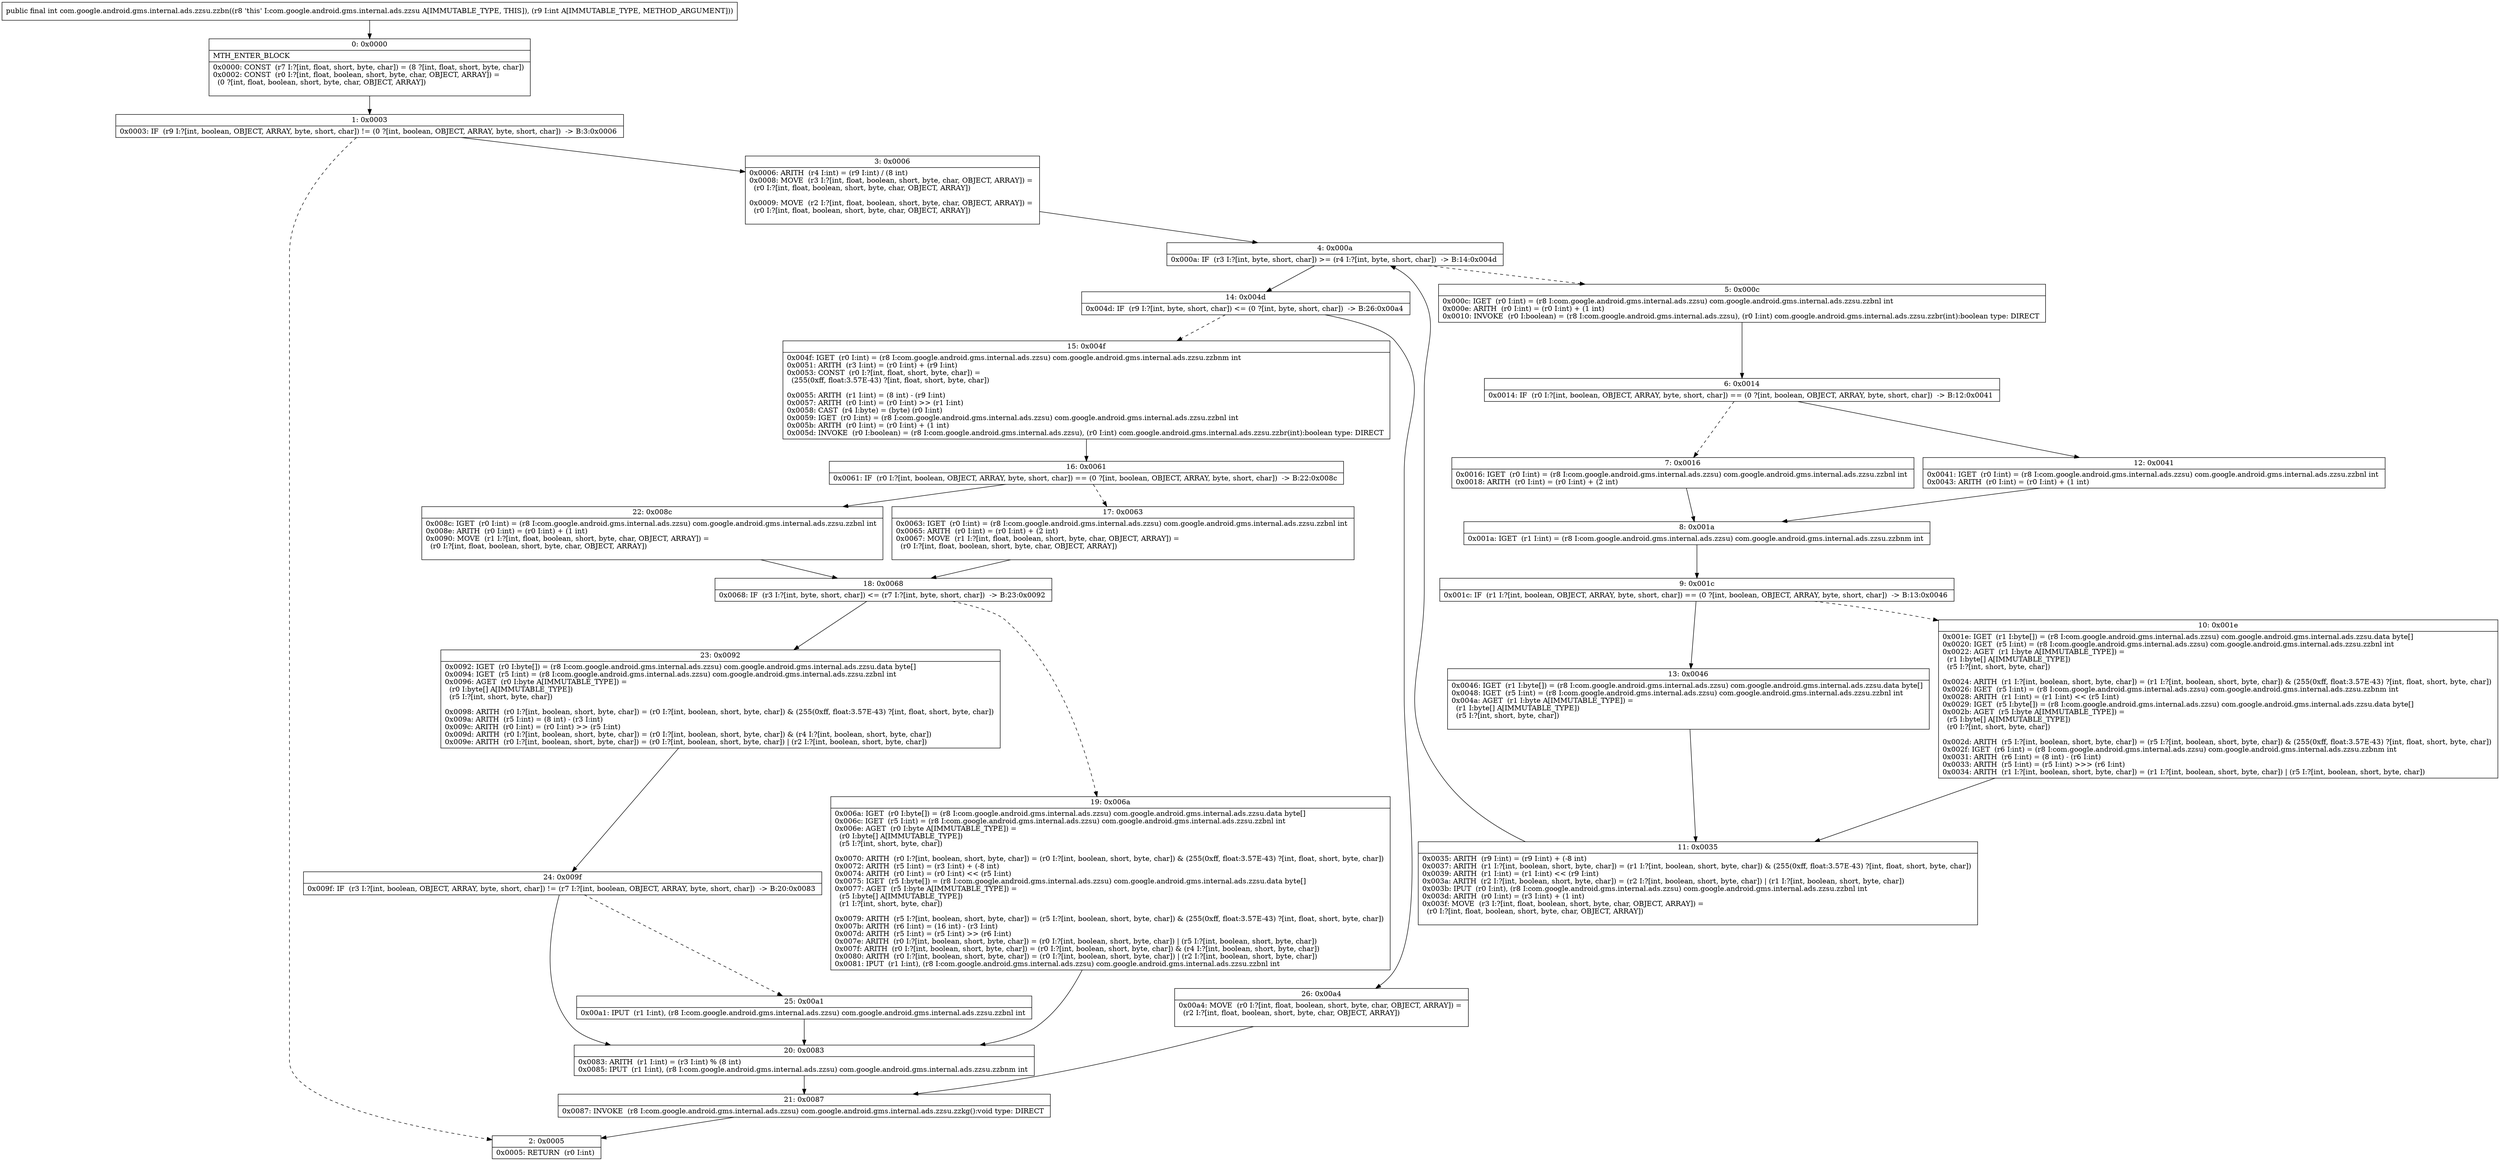 digraph "CFG forcom.google.android.gms.internal.ads.zzsu.zzbn(I)I" {
Node_0 [shape=record,label="{0\:\ 0x0000|MTH_ENTER_BLOCK\l|0x0000: CONST  (r7 I:?[int, float, short, byte, char]) = (8 ?[int, float, short, byte, char]) \l0x0002: CONST  (r0 I:?[int, float, boolean, short, byte, char, OBJECT, ARRAY]) = \l  (0 ?[int, float, boolean, short, byte, char, OBJECT, ARRAY])\l \l}"];
Node_1 [shape=record,label="{1\:\ 0x0003|0x0003: IF  (r9 I:?[int, boolean, OBJECT, ARRAY, byte, short, char]) != (0 ?[int, boolean, OBJECT, ARRAY, byte, short, char])  \-\> B:3:0x0006 \l}"];
Node_2 [shape=record,label="{2\:\ 0x0005|0x0005: RETURN  (r0 I:int) \l}"];
Node_3 [shape=record,label="{3\:\ 0x0006|0x0006: ARITH  (r4 I:int) = (r9 I:int) \/ (8 int) \l0x0008: MOVE  (r3 I:?[int, float, boolean, short, byte, char, OBJECT, ARRAY]) = \l  (r0 I:?[int, float, boolean, short, byte, char, OBJECT, ARRAY])\l \l0x0009: MOVE  (r2 I:?[int, float, boolean, short, byte, char, OBJECT, ARRAY]) = \l  (r0 I:?[int, float, boolean, short, byte, char, OBJECT, ARRAY])\l \l}"];
Node_4 [shape=record,label="{4\:\ 0x000a|0x000a: IF  (r3 I:?[int, byte, short, char]) \>= (r4 I:?[int, byte, short, char])  \-\> B:14:0x004d \l}"];
Node_5 [shape=record,label="{5\:\ 0x000c|0x000c: IGET  (r0 I:int) = (r8 I:com.google.android.gms.internal.ads.zzsu) com.google.android.gms.internal.ads.zzsu.zzbnl int \l0x000e: ARITH  (r0 I:int) = (r0 I:int) + (1 int) \l0x0010: INVOKE  (r0 I:boolean) = (r8 I:com.google.android.gms.internal.ads.zzsu), (r0 I:int) com.google.android.gms.internal.ads.zzsu.zzbr(int):boolean type: DIRECT \l}"];
Node_6 [shape=record,label="{6\:\ 0x0014|0x0014: IF  (r0 I:?[int, boolean, OBJECT, ARRAY, byte, short, char]) == (0 ?[int, boolean, OBJECT, ARRAY, byte, short, char])  \-\> B:12:0x0041 \l}"];
Node_7 [shape=record,label="{7\:\ 0x0016|0x0016: IGET  (r0 I:int) = (r8 I:com.google.android.gms.internal.ads.zzsu) com.google.android.gms.internal.ads.zzsu.zzbnl int \l0x0018: ARITH  (r0 I:int) = (r0 I:int) + (2 int) \l}"];
Node_8 [shape=record,label="{8\:\ 0x001a|0x001a: IGET  (r1 I:int) = (r8 I:com.google.android.gms.internal.ads.zzsu) com.google.android.gms.internal.ads.zzsu.zzbnm int \l}"];
Node_9 [shape=record,label="{9\:\ 0x001c|0x001c: IF  (r1 I:?[int, boolean, OBJECT, ARRAY, byte, short, char]) == (0 ?[int, boolean, OBJECT, ARRAY, byte, short, char])  \-\> B:13:0x0046 \l}"];
Node_10 [shape=record,label="{10\:\ 0x001e|0x001e: IGET  (r1 I:byte[]) = (r8 I:com.google.android.gms.internal.ads.zzsu) com.google.android.gms.internal.ads.zzsu.data byte[] \l0x0020: IGET  (r5 I:int) = (r8 I:com.google.android.gms.internal.ads.zzsu) com.google.android.gms.internal.ads.zzsu.zzbnl int \l0x0022: AGET  (r1 I:byte A[IMMUTABLE_TYPE]) = \l  (r1 I:byte[] A[IMMUTABLE_TYPE])\l  (r5 I:?[int, short, byte, char])\l \l0x0024: ARITH  (r1 I:?[int, boolean, short, byte, char]) = (r1 I:?[int, boolean, short, byte, char]) & (255(0xff, float:3.57E\-43) ?[int, float, short, byte, char]) \l0x0026: IGET  (r5 I:int) = (r8 I:com.google.android.gms.internal.ads.zzsu) com.google.android.gms.internal.ads.zzsu.zzbnm int \l0x0028: ARITH  (r1 I:int) = (r1 I:int) \<\< (r5 I:int) \l0x0029: IGET  (r5 I:byte[]) = (r8 I:com.google.android.gms.internal.ads.zzsu) com.google.android.gms.internal.ads.zzsu.data byte[] \l0x002b: AGET  (r5 I:byte A[IMMUTABLE_TYPE]) = \l  (r5 I:byte[] A[IMMUTABLE_TYPE])\l  (r0 I:?[int, short, byte, char])\l \l0x002d: ARITH  (r5 I:?[int, boolean, short, byte, char]) = (r5 I:?[int, boolean, short, byte, char]) & (255(0xff, float:3.57E\-43) ?[int, float, short, byte, char]) \l0x002f: IGET  (r6 I:int) = (r8 I:com.google.android.gms.internal.ads.zzsu) com.google.android.gms.internal.ads.zzsu.zzbnm int \l0x0031: ARITH  (r6 I:int) = (8 int) \- (r6 I:int) \l0x0033: ARITH  (r5 I:int) = (r5 I:int) \>\>\> (r6 I:int) \l0x0034: ARITH  (r1 I:?[int, boolean, short, byte, char]) = (r1 I:?[int, boolean, short, byte, char]) \| (r5 I:?[int, boolean, short, byte, char]) \l}"];
Node_11 [shape=record,label="{11\:\ 0x0035|0x0035: ARITH  (r9 I:int) = (r9 I:int) + (\-8 int) \l0x0037: ARITH  (r1 I:?[int, boolean, short, byte, char]) = (r1 I:?[int, boolean, short, byte, char]) & (255(0xff, float:3.57E\-43) ?[int, float, short, byte, char]) \l0x0039: ARITH  (r1 I:int) = (r1 I:int) \<\< (r9 I:int) \l0x003a: ARITH  (r2 I:?[int, boolean, short, byte, char]) = (r2 I:?[int, boolean, short, byte, char]) \| (r1 I:?[int, boolean, short, byte, char]) \l0x003b: IPUT  (r0 I:int), (r8 I:com.google.android.gms.internal.ads.zzsu) com.google.android.gms.internal.ads.zzsu.zzbnl int \l0x003d: ARITH  (r0 I:int) = (r3 I:int) + (1 int) \l0x003f: MOVE  (r3 I:?[int, float, boolean, short, byte, char, OBJECT, ARRAY]) = \l  (r0 I:?[int, float, boolean, short, byte, char, OBJECT, ARRAY])\l \l}"];
Node_12 [shape=record,label="{12\:\ 0x0041|0x0041: IGET  (r0 I:int) = (r8 I:com.google.android.gms.internal.ads.zzsu) com.google.android.gms.internal.ads.zzsu.zzbnl int \l0x0043: ARITH  (r0 I:int) = (r0 I:int) + (1 int) \l}"];
Node_13 [shape=record,label="{13\:\ 0x0046|0x0046: IGET  (r1 I:byte[]) = (r8 I:com.google.android.gms.internal.ads.zzsu) com.google.android.gms.internal.ads.zzsu.data byte[] \l0x0048: IGET  (r5 I:int) = (r8 I:com.google.android.gms.internal.ads.zzsu) com.google.android.gms.internal.ads.zzsu.zzbnl int \l0x004a: AGET  (r1 I:byte A[IMMUTABLE_TYPE]) = \l  (r1 I:byte[] A[IMMUTABLE_TYPE])\l  (r5 I:?[int, short, byte, char])\l \l}"];
Node_14 [shape=record,label="{14\:\ 0x004d|0x004d: IF  (r9 I:?[int, byte, short, char]) \<= (0 ?[int, byte, short, char])  \-\> B:26:0x00a4 \l}"];
Node_15 [shape=record,label="{15\:\ 0x004f|0x004f: IGET  (r0 I:int) = (r8 I:com.google.android.gms.internal.ads.zzsu) com.google.android.gms.internal.ads.zzsu.zzbnm int \l0x0051: ARITH  (r3 I:int) = (r0 I:int) + (r9 I:int) \l0x0053: CONST  (r0 I:?[int, float, short, byte, char]) = \l  (255(0xff, float:3.57E\-43) ?[int, float, short, byte, char])\l \l0x0055: ARITH  (r1 I:int) = (8 int) \- (r9 I:int) \l0x0057: ARITH  (r0 I:int) = (r0 I:int) \>\> (r1 I:int) \l0x0058: CAST  (r4 I:byte) = (byte) (r0 I:int) \l0x0059: IGET  (r0 I:int) = (r8 I:com.google.android.gms.internal.ads.zzsu) com.google.android.gms.internal.ads.zzsu.zzbnl int \l0x005b: ARITH  (r0 I:int) = (r0 I:int) + (1 int) \l0x005d: INVOKE  (r0 I:boolean) = (r8 I:com.google.android.gms.internal.ads.zzsu), (r0 I:int) com.google.android.gms.internal.ads.zzsu.zzbr(int):boolean type: DIRECT \l}"];
Node_16 [shape=record,label="{16\:\ 0x0061|0x0061: IF  (r0 I:?[int, boolean, OBJECT, ARRAY, byte, short, char]) == (0 ?[int, boolean, OBJECT, ARRAY, byte, short, char])  \-\> B:22:0x008c \l}"];
Node_17 [shape=record,label="{17\:\ 0x0063|0x0063: IGET  (r0 I:int) = (r8 I:com.google.android.gms.internal.ads.zzsu) com.google.android.gms.internal.ads.zzsu.zzbnl int \l0x0065: ARITH  (r0 I:int) = (r0 I:int) + (2 int) \l0x0067: MOVE  (r1 I:?[int, float, boolean, short, byte, char, OBJECT, ARRAY]) = \l  (r0 I:?[int, float, boolean, short, byte, char, OBJECT, ARRAY])\l \l}"];
Node_18 [shape=record,label="{18\:\ 0x0068|0x0068: IF  (r3 I:?[int, byte, short, char]) \<= (r7 I:?[int, byte, short, char])  \-\> B:23:0x0092 \l}"];
Node_19 [shape=record,label="{19\:\ 0x006a|0x006a: IGET  (r0 I:byte[]) = (r8 I:com.google.android.gms.internal.ads.zzsu) com.google.android.gms.internal.ads.zzsu.data byte[] \l0x006c: IGET  (r5 I:int) = (r8 I:com.google.android.gms.internal.ads.zzsu) com.google.android.gms.internal.ads.zzsu.zzbnl int \l0x006e: AGET  (r0 I:byte A[IMMUTABLE_TYPE]) = \l  (r0 I:byte[] A[IMMUTABLE_TYPE])\l  (r5 I:?[int, short, byte, char])\l \l0x0070: ARITH  (r0 I:?[int, boolean, short, byte, char]) = (r0 I:?[int, boolean, short, byte, char]) & (255(0xff, float:3.57E\-43) ?[int, float, short, byte, char]) \l0x0072: ARITH  (r5 I:int) = (r3 I:int) + (\-8 int) \l0x0074: ARITH  (r0 I:int) = (r0 I:int) \<\< (r5 I:int) \l0x0075: IGET  (r5 I:byte[]) = (r8 I:com.google.android.gms.internal.ads.zzsu) com.google.android.gms.internal.ads.zzsu.data byte[] \l0x0077: AGET  (r5 I:byte A[IMMUTABLE_TYPE]) = \l  (r5 I:byte[] A[IMMUTABLE_TYPE])\l  (r1 I:?[int, short, byte, char])\l \l0x0079: ARITH  (r5 I:?[int, boolean, short, byte, char]) = (r5 I:?[int, boolean, short, byte, char]) & (255(0xff, float:3.57E\-43) ?[int, float, short, byte, char]) \l0x007b: ARITH  (r6 I:int) = (16 int) \- (r3 I:int) \l0x007d: ARITH  (r5 I:int) = (r5 I:int) \>\> (r6 I:int) \l0x007e: ARITH  (r0 I:?[int, boolean, short, byte, char]) = (r0 I:?[int, boolean, short, byte, char]) \| (r5 I:?[int, boolean, short, byte, char]) \l0x007f: ARITH  (r0 I:?[int, boolean, short, byte, char]) = (r0 I:?[int, boolean, short, byte, char]) & (r4 I:?[int, boolean, short, byte, char]) \l0x0080: ARITH  (r0 I:?[int, boolean, short, byte, char]) = (r0 I:?[int, boolean, short, byte, char]) \| (r2 I:?[int, boolean, short, byte, char]) \l0x0081: IPUT  (r1 I:int), (r8 I:com.google.android.gms.internal.ads.zzsu) com.google.android.gms.internal.ads.zzsu.zzbnl int \l}"];
Node_20 [shape=record,label="{20\:\ 0x0083|0x0083: ARITH  (r1 I:int) = (r3 I:int) % (8 int) \l0x0085: IPUT  (r1 I:int), (r8 I:com.google.android.gms.internal.ads.zzsu) com.google.android.gms.internal.ads.zzsu.zzbnm int \l}"];
Node_21 [shape=record,label="{21\:\ 0x0087|0x0087: INVOKE  (r8 I:com.google.android.gms.internal.ads.zzsu) com.google.android.gms.internal.ads.zzsu.zzkg():void type: DIRECT \l}"];
Node_22 [shape=record,label="{22\:\ 0x008c|0x008c: IGET  (r0 I:int) = (r8 I:com.google.android.gms.internal.ads.zzsu) com.google.android.gms.internal.ads.zzsu.zzbnl int \l0x008e: ARITH  (r0 I:int) = (r0 I:int) + (1 int) \l0x0090: MOVE  (r1 I:?[int, float, boolean, short, byte, char, OBJECT, ARRAY]) = \l  (r0 I:?[int, float, boolean, short, byte, char, OBJECT, ARRAY])\l \l}"];
Node_23 [shape=record,label="{23\:\ 0x0092|0x0092: IGET  (r0 I:byte[]) = (r8 I:com.google.android.gms.internal.ads.zzsu) com.google.android.gms.internal.ads.zzsu.data byte[] \l0x0094: IGET  (r5 I:int) = (r8 I:com.google.android.gms.internal.ads.zzsu) com.google.android.gms.internal.ads.zzsu.zzbnl int \l0x0096: AGET  (r0 I:byte A[IMMUTABLE_TYPE]) = \l  (r0 I:byte[] A[IMMUTABLE_TYPE])\l  (r5 I:?[int, short, byte, char])\l \l0x0098: ARITH  (r0 I:?[int, boolean, short, byte, char]) = (r0 I:?[int, boolean, short, byte, char]) & (255(0xff, float:3.57E\-43) ?[int, float, short, byte, char]) \l0x009a: ARITH  (r5 I:int) = (8 int) \- (r3 I:int) \l0x009c: ARITH  (r0 I:int) = (r0 I:int) \>\> (r5 I:int) \l0x009d: ARITH  (r0 I:?[int, boolean, short, byte, char]) = (r0 I:?[int, boolean, short, byte, char]) & (r4 I:?[int, boolean, short, byte, char]) \l0x009e: ARITH  (r0 I:?[int, boolean, short, byte, char]) = (r0 I:?[int, boolean, short, byte, char]) \| (r2 I:?[int, boolean, short, byte, char]) \l}"];
Node_24 [shape=record,label="{24\:\ 0x009f|0x009f: IF  (r3 I:?[int, boolean, OBJECT, ARRAY, byte, short, char]) != (r7 I:?[int, boolean, OBJECT, ARRAY, byte, short, char])  \-\> B:20:0x0083 \l}"];
Node_25 [shape=record,label="{25\:\ 0x00a1|0x00a1: IPUT  (r1 I:int), (r8 I:com.google.android.gms.internal.ads.zzsu) com.google.android.gms.internal.ads.zzsu.zzbnl int \l}"];
Node_26 [shape=record,label="{26\:\ 0x00a4|0x00a4: MOVE  (r0 I:?[int, float, boolean, short, byte, char, OBJECT, ARRAY]) = \l  (r2 I:?[int, float, boolean, short, byte, char, OBJECT, ARRAY])\l \l}"];
MethodNode[shape=record,label="{public final int com.google.android.gms.internal.ads.zzsu.zzbn((r8 'this' I:com.google.android.gms.internal.ads.zzsu A[IMMUTABLE_TYPE, THIS]), (r9 I:int A[IMMUTABLE_TYPE, METHOD_ARGUMENT])) }"];
MethodNode -> Node_0;
Node_0 -> Node_1;
Node_1 -> Node_2[style=dashed];
Node_1 -> Node_3;
Node_3 -> Node_4;
Node_4 -> Node_5[style=dashed];
Node_4 -> Node_14;
Node_5 -> Node_6;
Node_6 -> Node_7[style=dashed];
Node_6 -> Node_12;
Node_7 -> Node_8;
Node_8 -> Node_9;
Node_9 -> Node_10[style=dashed];
Node_9 -> Node_13;
Node_10 -> Node_11;
Node_11 -> Node_4;
Node_12 -> Node_8;
Node_13 -> Node_11;
Node_14 -> Node_15[style=dashed];
Node_14 -> Node_26;
Node_15 -> Node_16;
Node_16 -> Node_17[style=dashed];
Node_16 -> Node_22;
Node_17 -> Node_18;
Node_18 -> Node_19[style=dashed];
Node_18 -> Node_23;
Node_19 -> Node_20;
Node_20 -> Node_21;
Node_21 -> Node_2;
Node_22 -> Node_18;
Node_23 -> Node_24;
Node_24 -> Node_20;
Node_24 -> Node_25[style=dashed];
Node_25 -> Node_20;
Node_26 -> Node_21;
}

